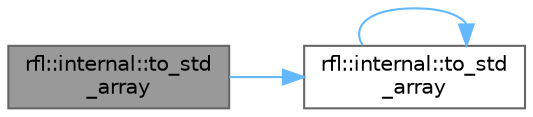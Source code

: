 digraph "rfl::internal::to_std_array"
{
 // LATEX_PDF_SIZE
  bgcolor="transparent";
  edge [fontname=Helvetica,fontsize=10,labelfontname=Helvetica,labelfontsize=10];
  node [fontname=Helvetica,fontsize=10,shape=box,height=0.2,width=0.4];
  rankdir="LR";
  Node1 [id="Node000001",label="rfl::internal::to_std\l_array",height=0.2,width=0.4,color="gray40", fillcolor="grey60", style="filled", fontcolor="black",tooltip=" "];
  Node1 -> Node2 [id="edge1_Node000001_Node000002",color="steelblue1",style="solid",tooltip=" "];
  Node2 [id="Node000002",label="rfl::internal::to_std\l_array",height=0.2,width=0.4,color="grey40", fillcolor="white", style="filled",URL="$namespacerfl_1_1internal.html#ac0ccb139b2f10f95bf0d565ba6317807",tooltip=" "];
  Node2 -> Node2 [id="edge2_Node000002_Node000002",color="steelblue1",style="solid",tooltip=" "];
}
